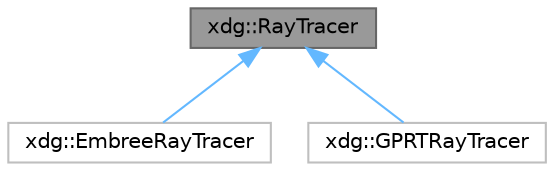 digraph "xdg::RayTracer"
{
 // LATEX_PDF_SIZE
  bgcolor="transparent";
  edge [fontname=Helvetica,fontsize=10,labelfontname=Helvetica,labelfontsize=10];
  node [fontname=Helvetica,fontsize=10,shape=box,height=0.2,width=0.4];
  Node1 [id="Node000001",label="xdg::RayTracer",height=0.2,width=0.4,color="gray40", fillcolor="grey60", style="filled", fontcolor="black",tooltip=" "];
  Node1 -> Node2 [id="edge1_Node000001_Node000002",dir="back",color="steelblue1",style="solid",tooltip=" "];
  Node2 [id="Node000002",label="xdg::EmbreeRayTracer",height=0.2,width=0.4,color="grey75", fillcolor="white", style="filled",URL="$classxdg_1_1EmbreeRayTracer.html",tooltip=" "];
  Node1 -> Node3 [id="edge2_Node000001_Node000003",dir="back",color="steelblue1",style="solid",tooltip=" "];
  Node3 [id="Node000003",label="xdg::GPRTRayTracer",height=0.2,width=0.4,color="grey75", fillcolor="white", style="filled",URL="$classxdg_1_1GPRTRayTracer.html",tooltip=" "];
}

